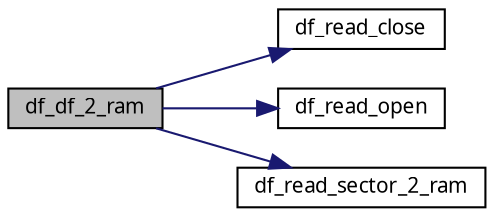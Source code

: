 digraph G
{
  edge [fontname="FreeSans.ttf",fontsize=10,labelfontname="FreeSans.ttf",labelfontsize=10];
  node [fontname="FreeSans.ttf",fontsize=10,shape=record];
  rankdir=LR;
  Node1 [label="df_df_2_ram",height=0.2,width=0.4,color="black", fillcolor="grey75", style="filled" fontcolor="black"];
  Node1 -> Node2 [color="midnightblue",fontsize=10,style="solid",fontname="FreeSans.ttf"];
  Node2 [label="df_read_close",height=0.2,width=0.4,color="black", fillcolor="white", style="filled",URL="$a00034.html#76d9114087dc496dcb6e7441abfbfc68",tooltip="This function unselects the current DF memory."];
  Node1 -> Node3 [color="midnightblue",fontsize=10,style="solid",fontname="FreeSans.ttf"];
  Node3 [label="df_read_open",height=0.2,width=0.4,color="black", fillcolor="white", style="filled",URL="$a00034.html#d4091a322e41042b846029ed3679d138",tooltip="This function opens a DF memory in read mode at a given sector address."];
  Node1 -> Node4 [color="midnightblue",fontsize=10,style="solid",fontname="FreeSans.ttf"];
  Node4 [label="df_read_sector_2_ram",height=0.2,width=0.4,color="black", fillcolor="white", style="filled",URL="$a00034.html#4cf6abce91d472c104171a6e9cf4ecf0",tooltip="This function read one DF sector and load it into a ram buffer."];
}

